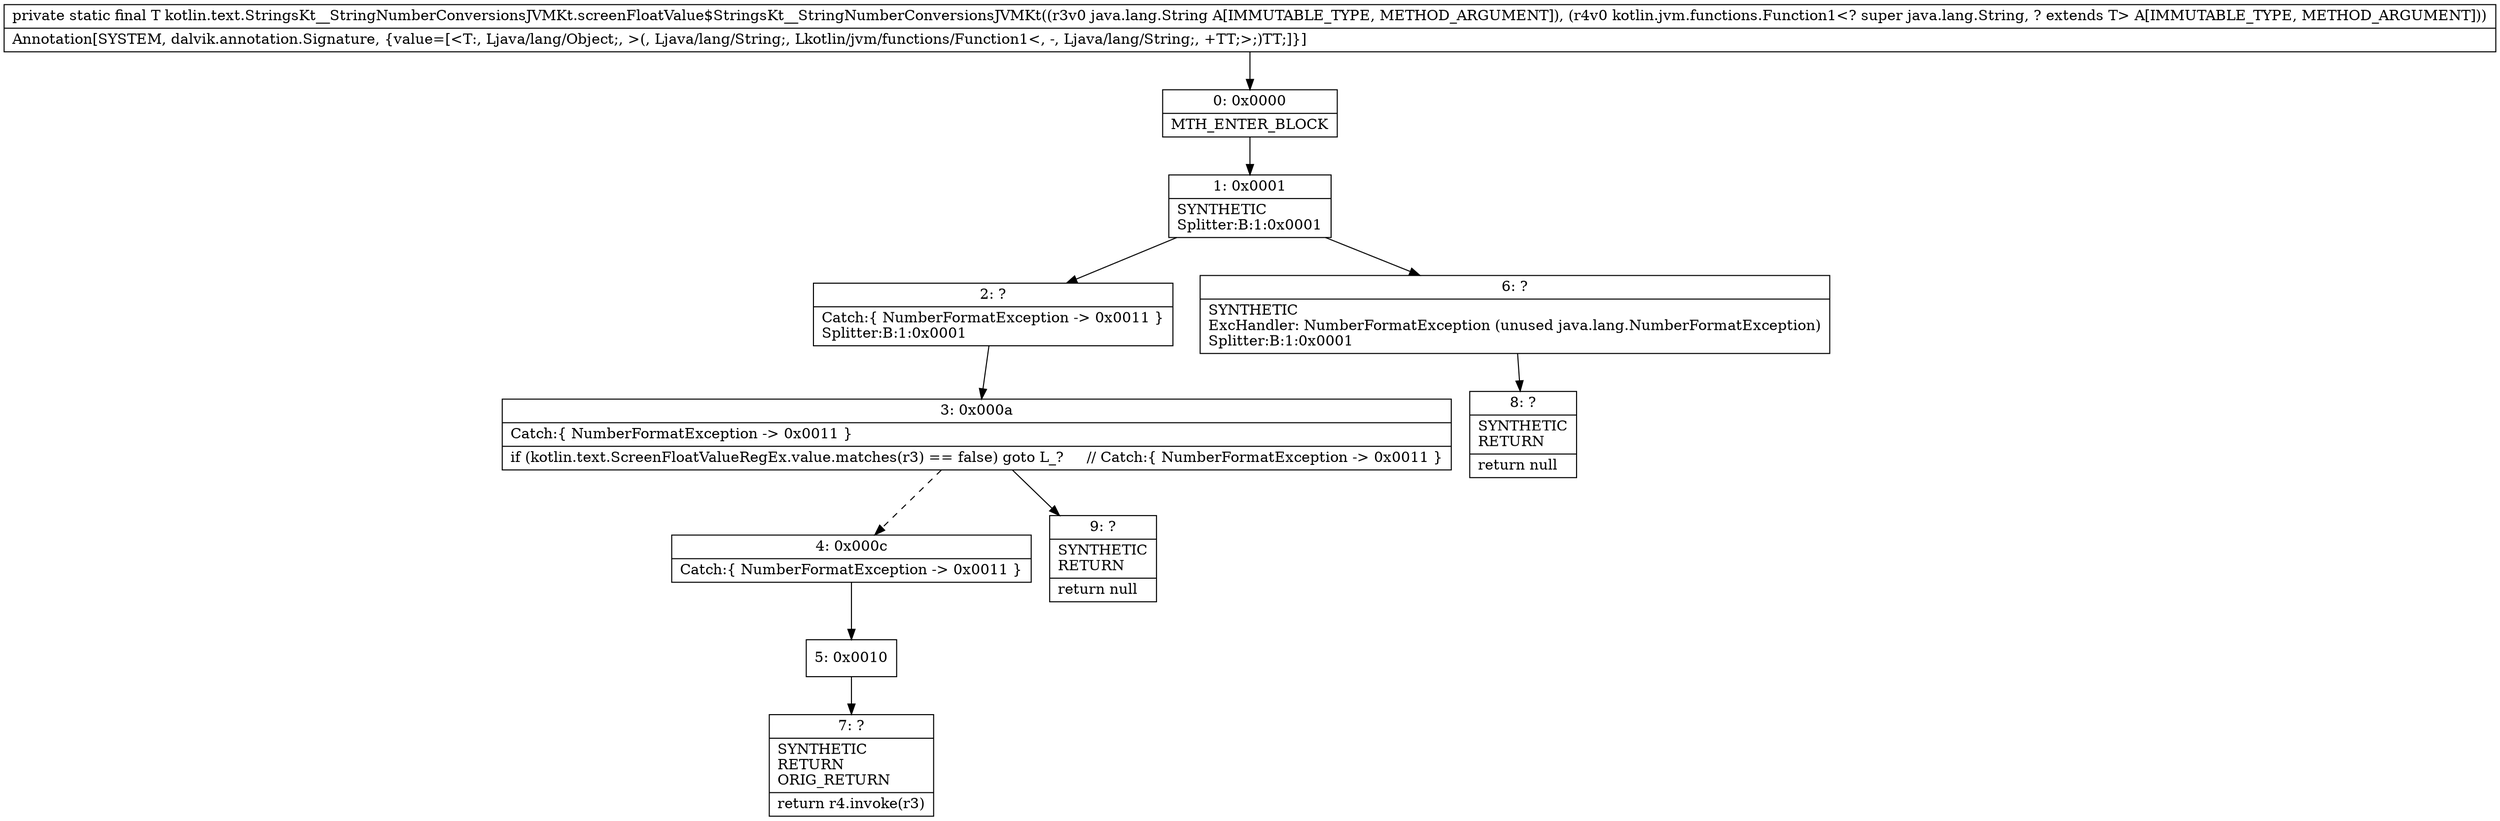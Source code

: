 digraph "CFG forkotlin.text.StringsKt__StringNumberConversionsJVMKt.screenFloatValue$StringsKt__StringNumberConversionsJVMKt(Ljava\/lang\/String;Lkotlin\/jvm\/functions\/Function1;)Ljava\/lang\/Object;" {
Node_0 [shape=record,label="{0\:\ 0x0000|MTH_ENTER_BLOCK\l}"];
Node_1 [shape=record,label="{1\:\ 0x0001|SYNTHETIC\lSplitter:B:1:0x0001\l}"];
Node_2 [shape=record,label="{2\:\ ?|Catch:\{ NumberFormatException \-\> 0x0011 \}\lSplitter:B:1:0x0001\l}"];
Node_3 [shape=record,label="{3\:\ 0x000a|Catch:\{ NumberFormatException \-\> 0x0011 \}\l|if (kotlin.text.ScreenFloatValueRegEx.value.matches(r3) == false) goto L_?     \/\/ Catch:\{ NumberFormatException \-\> 0x0011 \}\l}"];
Node_4 [shape=record,label="{4\:\ 0x000c|Catch:\{ NumberFormatException \-\> 0x0011 \}\l}"];
Node_5 [shape=record,label="{5\:\ 0x0010}"];
Node_6 [shape=record,label="{6\:\ ?|SYNTHETIC\lExcHandler: NumberFormatException (unused java.lang.NumberFormatException)\lSplitter:B:1:0x0001\l}"];
Node_7 [shape=record,label="{7\:\ ?|SYNTHETIC\lRETURN\lORIG_RETURN\l|return r4.invoke(r3)\l}"];
Node_8 [shape=record,label="{8\:\ ?|SYNTHETIC\lRETURN\l|return null\l}"];
Node_9 [shape=record,label="{9\:\ ?|SYNTHETIC\lRETURN\l|return null\l}"];
MethodNode[shape=record,label="{private static final T kotlin.text.StringsKt__StringNumberConversionsJVMKt.screenFloatValue$StringsKt__StringNumberConversionsJVMKt((r3v0 java.lang.String A[IMMUTABLE_TYPE, METHOD_ARGUMENT]), (r4v0 kotlin.jvm.functions.Function1\<? super java.lang.String, ? extends T\> A[IMMUTABLE_TYPE, METHOD_ARGUMENT]))  | Annotation[SYSTEM, dalvik.annotation.Signature, \{value=[\<T:, Ljava\/lang\/Object;, \>(, Ljava\/lang\/String;, Lkotlin\/jvm\/functions\/Function1\<, \-, Ljava\/lang\/String;, +TT;\>;)TT;]\}]\l}"];
MethodNode -> Node_0;
Node_0 -> Node_1;
Node_1 -> Node_2;
Node_1 -> Node_6;
Node_2 -> Node_3;
Node_3 -> Node_4[style=dashed];
Node_3 -> Node_9;
Node_4 -> Node_5;
Node_5 -> Node_7;
Node_6 -> Node_8;
}

